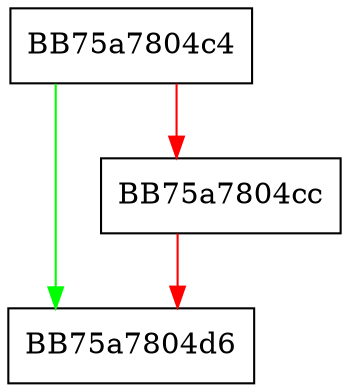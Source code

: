 digraph __vcrt_uninitialize {
  node [shape="box"];
  graph [splines=ortho];
  BB75a7804c4 -> BB75a7804d6 [color="green"];
  BB75a7804c4 -> BB75a7804cc [color="red"];
  BB75a7804cc -> BB75a7804d6 [color="red"];
}